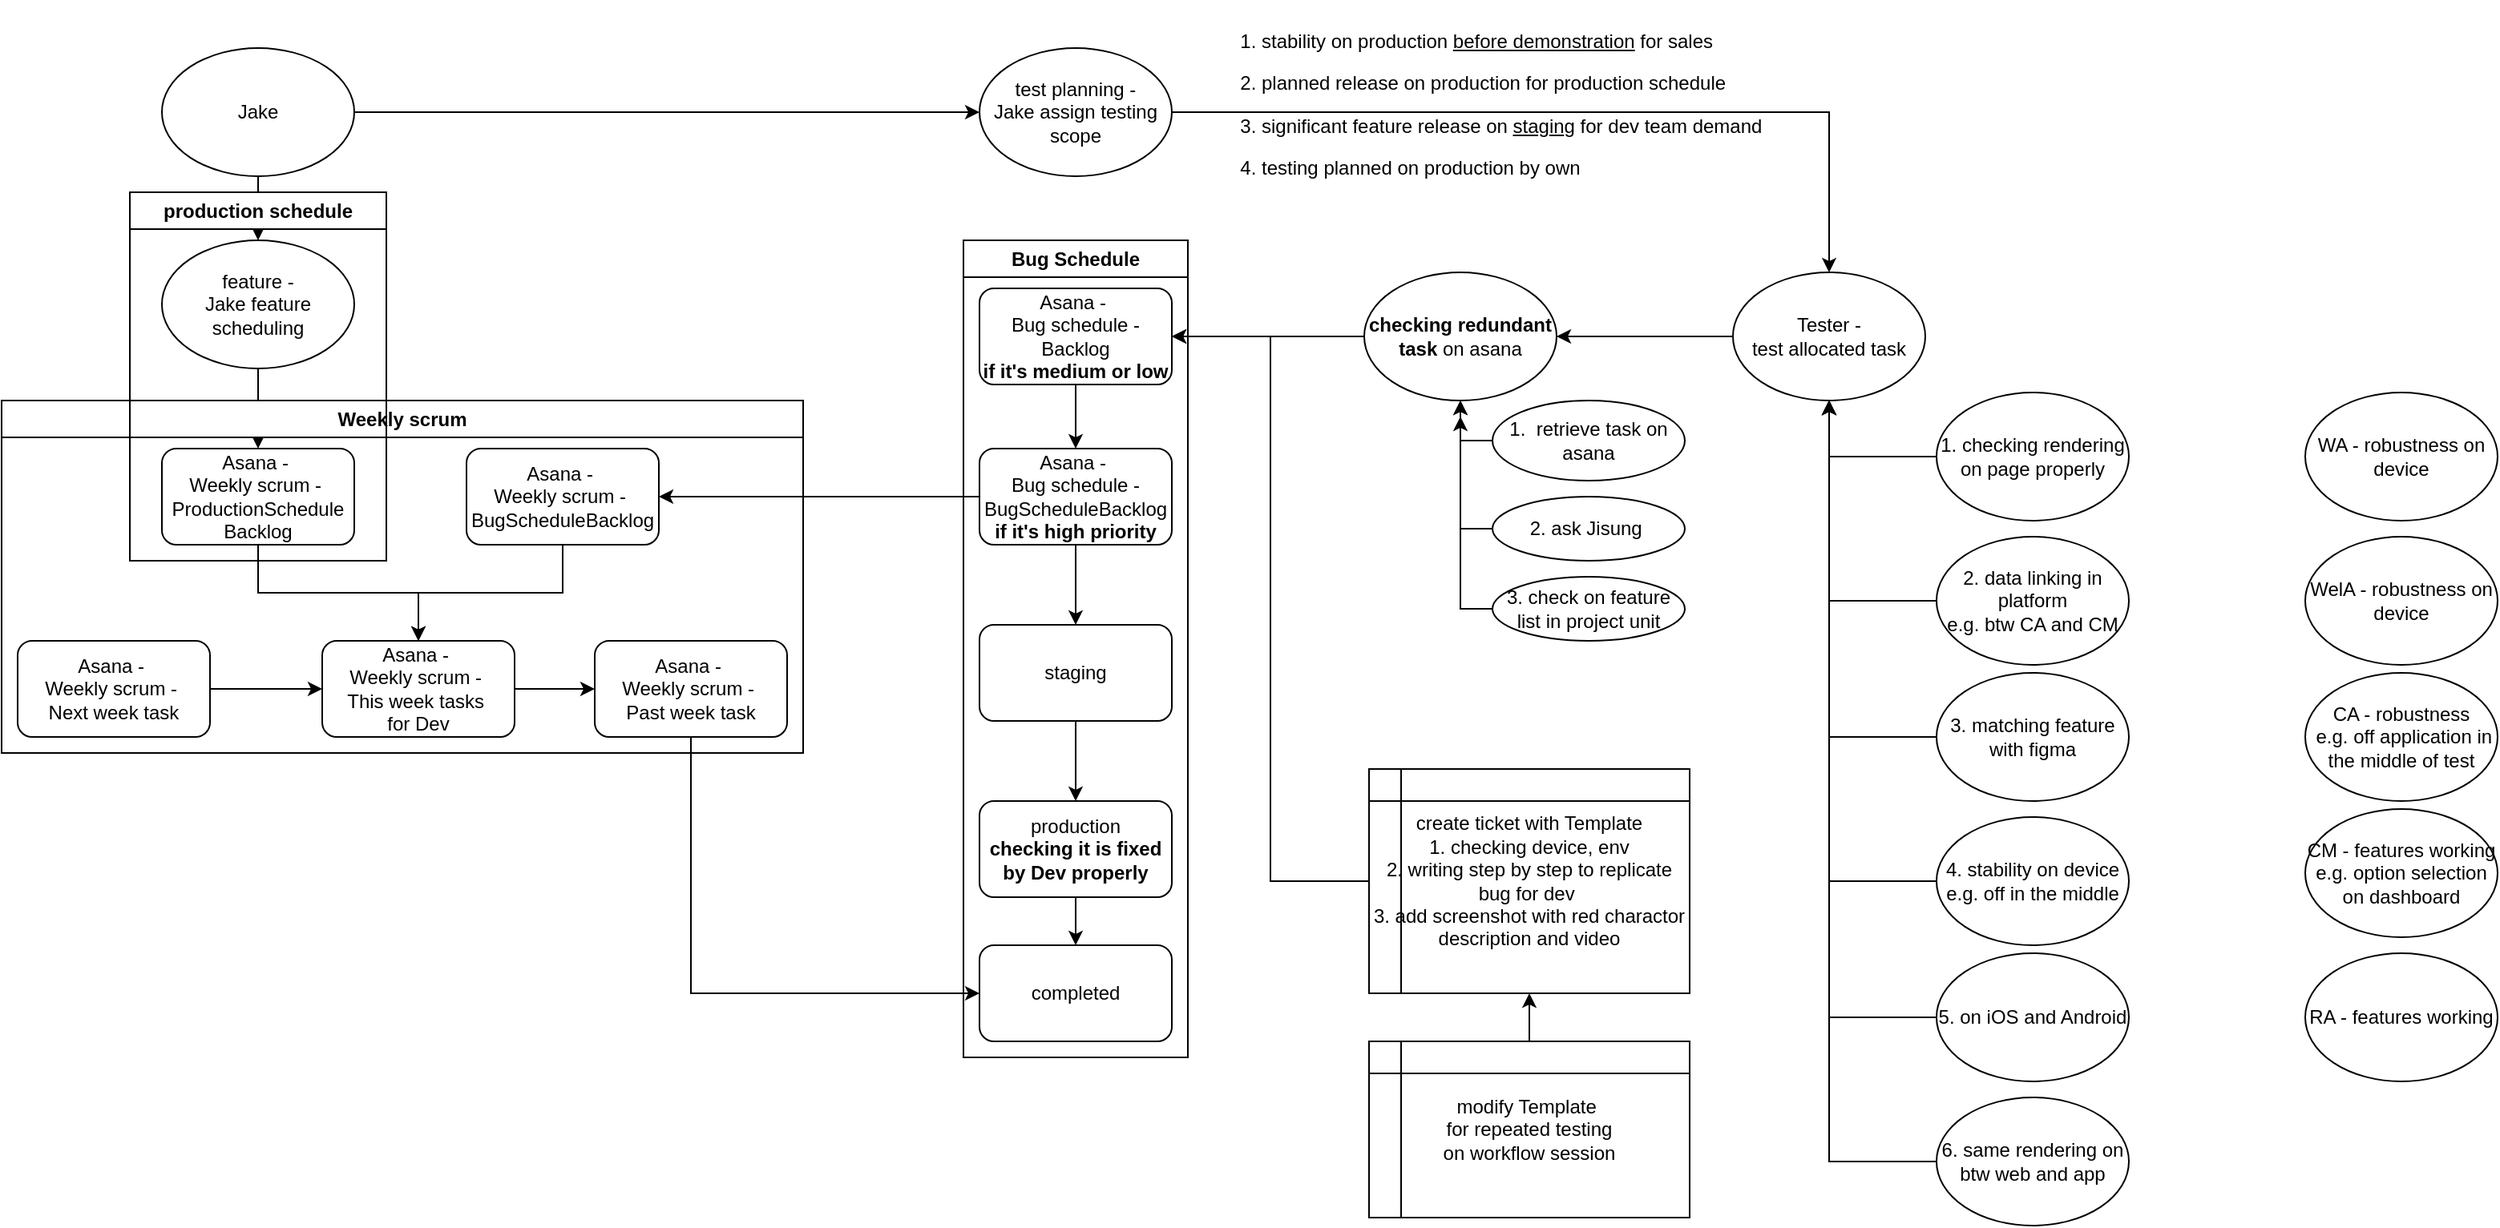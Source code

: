 <mxfile version="26.2.15">
  <diagram name="페이지-1" id="lsmF7glBvUfCy3_ZdIS1">
    <mxGraphModel dx="2795" dy="1205" grid="1" gridSize="10" guides="1" tooltips="1" connect="1" arrows="1" fold="1" page="1" pageScale="1" pageWidth="827" pageHeight="1169" math="0" shadow="0">
      <root>
        <mxCell id="0" />
        <mxCell id="1" parent="0" />
        <mxCell id="JbX5V0x0gcHXLJH44q79-1" value="Asana -&amp;nbsp;&lt;div&gt;Weekly scrum -&amp;nbsp;&lt;/div&gt;&lt;div&gt;BugScheduleBacklog&lt;/div&gt;" style="rounded=1;whiteSpace=wrap;html=1;" parent="1" vertex="1">
          <mxGeometry x="-250" y="320" width="120" height="60" as="geometry" />
        </mxCell>
        <mxCell id="JbX5V0x0gcHXLJH44q79-3" value="" style="edgeStyle=orthogonalEdgeStyle;rounded=0;orthogonalLoop=1;jettySize=auto;html=1;" parent="1" source="JbX5V0x0gcHXLJH44q79-2" target="JbX5V0x0gcHXLJH44q79-1" edge="1">
          <mxGeometry relative="1" as="geometry" />
        </mxCell>
        <mxCell id="JbX5V0x0gcHXLJH44q79-42" value="" style="edgeStyle=orthogonalEdgeStyle;rounded=0;orthogonalLoop=1;jettySize=auto;html=1;" parent="1" source="JbX5V0x0gcHXLJH44q79-2" target="JbX5V0x0gcHXLJH44q79-41" edge="1">
          <mxGeometry relative="1" as="geometry" />
        </mxCell>
        <mxCell id="JbX5V0x0gcHXLJH44q79-2" value="Asana -&amp;nbsp;&lt;div&gt;Bug schedule -&lt;/div&gt;&lt;div&gt;BugScheduleBacklog&lt;/div&gt;&lt;div&gt;&lt;b&gt;if it&#39;s high priority&lt;/b&gt;&lt;/div&gt;" style="rounded=1;whiteSpace=wrap;html=1;" parent="1" vertex="1">
          <mxGeometry x="70" y="320" width="120" height="60" as="geometry" />
        </mxCell>
        <mxCell id="JbX5V0x0gcHXLJH44q79-5" value="" style="edgeStyle=orthogonalEdgeStyle;rounded=0;orthogonalLoop=1;jettySize=auto;html=1;" parent="1" source="JbX5V0x0gcHXLJH44q79-4" target="JbX5V0x0gcHXLJH44q79-2" edge="1">
          <mxGeometry relative="1" as="geometry" />
        </mxCell>
        <mxCell id="JbX5V0x0gcHXLJH44q79-4" value="Asana -&amp;nbsp;&lt;div&gt;Bug schedule -&lt;/div&gt;&lt;div&gt;Backlog&lt;/div&gt;&lt;div&gt;&lt;b&gt;if it&#39;s medium or low&lt;/b&gt;&lt;/div&gt;" style="rounded=1;whiteSpace=wrap;html=1;" parent="1" vertex="1">
          <mxGeometry x="70" y="220" width="120" height="60" as="geometry" />
        </mxCell>
        <mxCell id="JbX5V0x0gcHXLJH44q79-15" value="" style="edgeStyle=orthogonalEdgeStyle;rounded=0;orthogonalLoop=1;jettySize=auto;html=1;entryX=1;entryY=0.5;entryDx=0;entryDy=0;" parent="1" source="JbX5V0x0gcHXLJH44q79-6" target="JbX5V0x0gcHXLJH44q79-33" edge="1">
          <mxGeometry relative="1" as="geometry" />
        </mxCell>
        <mxCell id="JbX5V0x0gcHXLJH44q79-6" value="Tester -&lt;div&gt;test allocated task&lt;/div&gt;" style="ellipse;whiteSpace=wrap;html=1;" parent="1" vertex="1">
          <mxGeometry x="540" y="210" width="120" height="80" as="geometry" />
        </mxCell>
        <mxCell id="JbX5V0x0gcHXLJH44q79-9" style="edgeStyle=orthogonalEdgeStyle;rounded=0;orthogonalLoop=1;jettySize=auto;html=1;" parent="1" source="JbX5V0x0gcHXLJH44q79-7" target="JbX5V0x0gcHXLJH44q79-8" edge="1">
          <mxGeometry relative="1" as="geometry" />
        </mxCell>
        <mxCell id="JbX5V0x0gcHXLJH44q79-7" value="Asana -&amp;nbsp;&lt;div&gt;Weekly scrum -&amp;nbsp;&lt;/div&gt;&lt;div&gt;ProductionSchedule&lt;/div&gt;&lt;div&gt;Backlog&lt;/div&gt;" style="rounded=1;whiteSpace=wrap;html=1;" parent="1" vertex="1">
          <mxGeometry x="-440" y="320" width="120" height="60" as="geometry" />
        </mxCell>
        <mxCell id="JbX5V0x0gcHXLJH44q79-10" style="edgeStyle=orthogonalEdgeStyle;rounded=0;orthogonalLoop=1;jettySize=auto;html=1;entryX=0.5;entryY=0;entryDx=0;entryDy=0;" parent="1" source="JbX5V0x0gcHXLJH44q79-1" target="JbX5V0x0gcHXLJH44q79-8" edge="1">
          <mxGeometry relative="1" as="geometry" />
        </mxCell>
        <mxCell id="JbX5V0x0gcHXLJH44q79-17" style="edgeStyle=orthogonalEdgeStyle;rounded=0;orthogonalLoop=1;jettySize=auto;html=1;exitX=0.5;exitY=1;exitDx=0;exitDy=0;" parent="1" source="JbX5V0x0gcHXLJH44q79-16" target="JbX5V0x0gcHXLJH44q79-7" edge="1">
          <mxGeometry relative="1" as="geometry" />
        </mxCell>
        <mxCell id="JbX5V0x0gcHXLJH44q79-16" value="feature -&lt;div&gt;Jake feature scheduling&lt;/div&gt;" style="ellipse;whiteSpace=wrap;html=1;" parent="1" vertex="1">
          <mxGeometry x="-440" y="190" width="120" height="80" as="geometry" />
        </mxCell>
        <mxCell id="JbX5V0x0gcHXLJH44q79-24" style="edgeStyle=orthogonalEdgeStyle;rounded=0;orthogonalLoop=1;jettySize=auto;html=1;entryX=0.5;entryY=1;entryDx=0;entryDy=0;" parent="1" source="JbX5V0x0gcHXLJH44q79-18" target="JbX5V0x0gcHXLJH44q79-6" edge="1">
          <mxGeometry relative="1" as="geometry" />
        </mxCell>
        <mxCell id="JbX5V0x0gcHXLJH44q79-18" value="1. checking rendering on page properly" style="ellipse;whiteSpace=wrap;html=1;" parent="1" vertex="1">
          <mxGeometry x="667" y="285" width="120" height="80" as="geometry" />
        </mxCell>
        <mxCell id="JbX5V0x0gcHXLJH44q79-23" style="edgeStyle=orthogonalEdgeStyle;rounded=0;orthogonalLoop=1;jettySize=auto;html=1;" parent="1" source="JbX5V0x0gcHXLJH44q79-19" target="JbX5V0x0gcHXLJH44q79-6" edge="1">
          <mxGeometry relative="1" as="geometry" />
        </mxCell>
        <mxCell id="JbX5V0x0gcHXLJH44q79-19" value="test planning -&lt;div&gt;Jake assign testing scope&lt;/div&gt;" style="ellipse;whiteSpace=wrap;html=1;" parent="1" vertex="1">
          <mxGeometry x="70" y="70" width="120" height="80" as="geometry" />
        </mxCell>
        <mxCell id="JbX5V0x0gcHXLJH44q79-22" style="edgeStyle=orthogonalEdgeStyle;rounded=0;orthogonalLoop=1;jettySize=auto;html=1;" parent="1" source="JbX5V0x0gcHXLJH44q79-20" target="JbX5V0x0gcHXLJH44q79-19" edge="1">
          <mxGeometry relative="1" as="geometry">
            <mxPoint x="-320" y="120" as="targetPoint" />
          </mxGeometry>
        </mxCell>
        <mxCell id="hVILTEhqnvdazQHYM894-8" style="edgeStyle=orthogonalEdgeStyle;rounded=0;orthogonalLoop=1;jettySize=auto;html=1;" parent="1" source="JbX5V0x0gcHXLJH44q79-20" target="JbX5V0x0gcHXLJH44q79-16" edge="1">
          <mxGeometry relative="1" as="geometry" />
        </mxCell>
        <mxCell id="JbX5V0x0gcHXLJH44q79-20" value="&lt;div&gt;Jake&lt;/div&gt;" style="ellipse;whiteSpace=wrap;html=1;" parent="1" vertex="1">
          <mxGeometry x="-440" y="70" width="120" height="80" as="geometry" />
        </mxCell>
        <mxCell id="JbX5V0x0gcHXLJH44q79-26" style="edgeStyle=orthogonalEdgeStyle;rounded=0;orthogonalLoop=1;jettySize=auto;html=1;" parent="1" source="JbX5V0x0gcHXLJH44q79-25" target="JbX5V0x0gcHXLJH44q79-6" edge="1">
          <mxGeometry relative="1" as="geometry" />
        </mxCell>
        <mxCell id="JbX5V0x0gcHXLJH44q79-25" value="2. data linking in platform&lt;div&gt;e.g. btw CA and CM&lt;/div&gt;" style="ellipse;whiteSpace=wrap;html=1;" parent="1" vertex="1">
          <mxGeometry x="667" y="375" width="120" height="80" as="geometry" />
        </mxCell>
        <mxCell id="JbX5V0x0gcHXLJH44q79-27" style="edgeStyle=orthogonalEdgeStyle;rounded=0;orthogonalLoop=1;jettySize=auto;html=1;entryX=0.5;entryY=1;entryDx=0;entryDy=0;" parent="1" source="JbX5V0x0gcHXLJH44q79-28" target="JbX5V0x0gcHXLJH44q79-6" edge="1">
          <mxGeometry relative="1" as="geometry">
            <mxPoint x="437" y="350" as="targetPoint" />
          </mxGeometry>
        </mxCell>
        <mxCell id="JbX5V0x0gcHXLJH44q79-28" value="3. matching feature with figma" style="ellipse;whiteSpace=wrap;html=1;" parent="1" vertex="1">
          <mxGeometry x="667" y="460" width="120" height="80" as="geometry" />
        </mxCell>
        <mxCell id="JbX5V0x0gcHXLJH44q79-32" style="edgeStyle=orthogonalEdgeStyle;rounded=0;orthogonalLoop=1;jettySize=auto;html=1;entryX=1;entryY=0.5;entryDx=0;entryDy=0;" parent="1" source="JbX5V0x0gcHXLJH44q79-31" target="JbX5V0x0gcHXLJH44q79-4" edge="1">
          <mxGeometry relative="1" as="geometry" />
        </mxCell>
        <mxCell id="JbX5V0x0gcHXLJH44q79-31" value="create ticket with Template&lt;div&gt;1. checking device, env&lt;/div&gt;&lt;div&gt;2. writing step by step to replicate bug for dev&amp;nbsp;&lt;/div&gt;&lt;div&gt;3. add screenshot with red charactor description and video&lt;/div&gt;" style="shape=internalStorage;whiteSpace=wrap;html=1;backgroundOutline=1;" parent="1" vertex="1">
          <mxGeometry x="313" y="520" width="200" height="140" as="geometry" />
        </mxCell>
        <mxCell id="JbX5V0x0gcHXLJH44q79-34" style="edgeStyle=orthogonalEdgeStyle;rounded=0;orthogonalLoop=1;jettySize=auto;html=1;entryX=1;entryY=0.5;entryDx=0;entryDy=0;" parent="1" source="JbX5V0x0gcHXLJH44q79-33" target="JbX5V0x0gcHXLJH44q79-4" edge="1">
          <mxGeometry relative="1" as="geometry" />
        </mxCell>
        <mxCell id="JbX5V0x0gcHXLJH44q79-33" value="&lt;b&gt;checking redundant task&lt;/b&gt; on asana" style="ellipse;whiteSpace=wrap;html=1;" parent="1" vertex="1">
          <mxGeometry x="310" y="210" width="120" height="80" as="geometry" />
        </mxCell>
        <mxCell id="JbX5V0x0gcHXLJH44q79-37" style="edgeStyle=orthogonalEdgeStyle;rounded=0;orthogonalLoop=1;jettySize=auto;html=1;exitX=0;exitY=0.5;exitDx=0;exitDy=0;" parent="1" source="JbX5V0x0gcHXLJH44q79-35" target="JbX5V0x0gcHXLJH44q79-33" edge="1">
          <mxGeometry relative="1" as="geometry" />
        </mxCell>
        <mxCell id="JbX5V0x0gcHXLJH44q79-35" value="1.&amp;nbsp; retrieve task on asana" style="ellipse;whiteSpace=wrap;html=1;" parent="1" vertex="1">
          <mxGeometry x="390" y="290" width="120" height="50" as="geometry" />
        </mxCell>
        <mxCell id="JbX5V0x0gcHXLJH44q79-38" style="edgeStyle=orthogonalEdgeStyle;rounded=0;orthogonalLoop=1;jettySize=auto;html=1;entryX=0.5;entryY=1;entryDx=0;entryDy=0;exitX=0;exitY=0.5;exitDx=0;exitDy=0;" parent="1" source="JbX5V0x0gcHXLJH44q79-36" target="JbX5V0x0gcHXLJH44q79-33" edge="1">
          <mxGeometry relative="1" as="geometry" />
        </mxCell>
        <mxCell id="JbX5V0x0gcHXLJH44q79-36" value="2. ask Jisung&amp;nbsp;" style="ellipse;whiteSpace=wrap;html=1;" parent="1" vertex="1">
          <mxGeometry x="390" y="350" width="120" height="40" as="geometry" />
        </mxCell>
        <mxCell id="JbX5V0x0gcHXLJH44q79-40" value="" style="edgeStyle=orthogonalEdgeStyle;rounded=0;orthogonalLoop=1;jettySize=auto;html=1;" parent="1" source="JbX5V0x0gcHXLJH44q79-39" target="JbX5V0x0gcHXLJH44q79-31" edge="1">
          <mxGeometry relative="1" as="geometry" />
        </mxCell>
        <mxCell id="JbX5V0x0gcHXLJH44q79-39" value="modify Template&amp;nbsp;&lt;div&gt;for repeated testing&lt;div&gt;on workflow session&lt;/div&gt;&lt;/div&gt;" style="shape=internalStorage;whiteSpace=wrap;html=1;backgroundOutline=1;" parent="1" vertex="1">
          <mxGeometry x="313" y="690" width="200" height="110" as="geometry" />
        </mxCell>
        <mxCell id="JbX5V0x0gcHXLJH44q79-44" value="" style="edgeStyle=orthogonalEdgeStyle;rounded=0;orthogonalLoop=1;jettySize=auto;html=1;" parent="1" source="JbX5V0x0gcHXLJH44q79-41" target="JbX5V0x0gcHXLJH44q79-43" edge="1">
          <mxGeometry relative="1" as="geometry" />
        </mxCell>
        <mxCell id="JbX5V0x0gcHXLJH44q79-41" value="&lt;div&gt;&lt;span style=&quot;background-color: transparent; color: light-dark(rgb(0, 0, 0), rgb(255, 255, 255));&quot;&gt;staging&lt;/span&gt;&lt;/div&gt;" style="rounded=1;whiteSpace=wrap;html=1;" parent="1" vertex="1">
          <mxGeometry x="70" y="430" width="120" height="60" as="geometry" />
        </mxCell>
        <mxCell id="JbX5V0x0gcHXLJH44q79-46" value="" style="edgeStyle=orthogonalEdgeStyle;rounded=0;orthogonalLoop=1;jettySize=auto;html=1;" parent="1" source="JbX5V0x0gcHXLJH44q79-43" target="JbX5V0x0gcHXLJH44q79-45" edge="1">
          <mxGeometry relative="1" as="geometry" />
        </mxCell>
        <mxCell id="JbX5V0x0gcHXLJH44q79-43" value="&lt;div&gt;production&lt;/div&gt;&lt;b&gt;checking it is fixed by Dev properly&lt;/b&gt;" style="rounded=1;whiteSpace=wrap;html=1;" parent="1" vertex="1">
          <mxGeometry x="70" y="540" width="120" height="60" as="geometry" />
        </mxCell>
        <mxCell id="JbX5V0x0gcHXLJH44q79-45" value="completed" style="rounded=1;whiteSpace=wrap;html=1;" parent="1" vertex="1">
          <mxGeometry x="70" y="630" width="120" height="60" as="geometry" />
        </mxCell>
        <mxCell id="JbX5V0x0gcHXLJH44q79-47" value="CM -&amp;nbsp;&lt;span style=&quot;background-color: transparent; color: light-dark(rgb(0, 0, 0), rgb(255, 255, 255));&quot;&gt;features working&lt;/span&gt;&lt;div&gt;&lt;span style=&quot;background-color: transparent; color: light-dark(rgb(0, 0, 0), rgb(255, 255, 255));&quot;&gt;e.g. option selection on dashboard&lt;/span&gt;&lt;/div&gt;" style="ellipse;whiteSpace=wrap;html=1;" parent="1" vertex="1">
          <mxGeometry x="897" y="545" width="120" height="80" as="geometry" />
        </mxCell>
        <mxCell id="JbX5V0x0gcHXLJH44q79-48" value="CA - robustness&lt;div&gt;&amp;nbsp;e.g. off application in the middle of test&lt;/div&gt;" style="ellipse;whiteSpace=wrap;html=1;" parent="1" vertex="1">
          <mxGeometry x="897" y="460" width="120" height="80" as="geometry" />
        </mxCell>
        <mxCell id="JbX5V0x0gcHXLJH44q79-49" value="RA - features working" style="ellipse;whiteSpace=wrap;html=1;" parent="1" vertex="1">
          <mxGeometry x="897" y="635" width="120" height="80" as="geometry" />
        </mxCell>
        <mxCell id="JbX5V0x0gcHXLJH44q79-50" value="WelA - robustness on device" style="ellipse;whiteSpace=wrap;html=1;" parent="1" vertex="1">
          <mxGeometry x="897" y="375" width="120" height="80" as="geometry" />
        </mxCell>
        <mxCell id="JbX5V0x0gcHXLJH44q79-55" value="WA - robustness on device" style="ellipse;whiteSpace=wrap;html=1;" parent="1" vertex="1">
          <mxGeometry x="897" y="285" width="120" height="80" as="geometry" />
        </mxCell>
        <mxCell id="JbX5V0x0gcHXLJH44q79-57" style="edgeStyle=orthogonalEdgeStyle;rounded=0;orthogonalLoop=1;jettySize=auto;html=1;entryX=0.5;entryY=1;entryDx=0;entryDy=0;" parent="1" source="JbX5V0x0gcHXLJH44q79-56" target="JbX5V0x0gcHXLJH44q79-6" edge="1">
          <mxGeometry relative="1" as="geometry" />
        </mxCell>
        <mxCell id="JbX5V0x0gcHXLJH44q79-56" value="5. on iOS and Android" style="ellipse;whiteSpace=wrap;html=1;" parent="1" vertex="1">
          <mxGeometry x="667" y="635" width="120" height="80" as="geometry" />
        </mxCell>
        <mxCell id="JbX5V0x0gcHXLJH44q79-61" style="edgeStyle=orthogonalEdgeStyle;rounded=0;orthogonalLoop=1;jettySize=auto;html=1;" parent="1" source="JbX5V0x0gcHXLJH44q79-60" target="JbX5V0x0gcHXLJH44q79-6" edge="1">
          <mxGeometry relative="1" as="geometry" />
        </mxCell>
        <mxCell id="JbX5V0x0gcHXLJH44q79-60" value="4. stability on device&lt;div&gt;e.g. off in the middle&lt;/div&gt;" style="ellipse;whiteSpace=wrap;html=1;" parent="1" vertex="1">
          <mxGeometry x="667" y="550" width="120" height="80" as="geometry" />
        </mxCell>
        <mxCell id="JbX5V0x0gcHXLJH44q79-62" style="edgeStyle=orthogonalEdgeStyle;rounded=0;orthogonalLoop=1;jettySize=auto;html=1;entryX=0.5;entryY=1;entryDx=0;entryDy=0;" parent="1" source="JbX5V0x0gcHXLJH44q79-63" target="JbX5V0x0gcHXLJH44q79-6" edge="1">
          <mxGeometry relative="1" as="geometry">
            <mxPoint x="557" y="375" as="targetPoint" />
          </mxGeometry>
        </mxCell>
        <mxCell id="JbX5V0x0gcHXLJH44q79-63" value="6. same rendering on btw web and app" style="ellipse;whiteSpace=wrap;html=1;" parent="1" vertex="1">
          <mxGeometry x="667" y="725" width="120" height="80" as="geometry" />
        </mxCell>
        <mxCell id="LAstCRpf1LbIBudLaCeh-1" value="Bug Schedule" style="swimlane;whiteSpace=wrap;html=1;" parent="1" vertex="1">
          <mxGeometry x="60" y="190" width="140" height="510" as="geometry">
            <mxRectangle x="60" y="190" width="120" height="30" as="alternateBounds" />
          </mxGeometry>
        </mxCell>
        <mxCell id="LAstCRpf1LbIBudLaCeh-2" value="Weekly scrum" style="swimlane;whiteSpace=wrap;html=1;" parent="1" vertex="1">
          <mxGeometry x="-540" y="290" width="500" height="220" as="geometry">
            <mxRectangle x="60" y="190" width="120" height="30" as="alternateBounds" />
          </mxGeometry>
        </mxCell>
        <mxCell id="JbX5V0x0gcHXLJH44q79-8" value="Asana -&amp;nbsp;&lt;div&gt;Weekly scrum -&amp;nbsp;&lt;/div&gt;&lt;div&gt;This week tasks&amp;nbsp;&lt;/div&gt;&lt;div&gt;for Dev&lt;/div&gt;" style="rounded=1;whiteSpace=wrap;html=1;" parent="LAstCRpf1LbIBudLaCeh-2" vertex="1">
          <mxGeometry x="200" y="150" width="120" height="60" as="geometry" />
        </mxCell>
        <mxCell id="JbX5V0x0gcHXLJH44q79-13" value="Asana -&amp;nbsp;&lt;div&gt;Weekly scrum -&amp;nbsp;&lt;/div&gt;&lt;div&gt;Next week task&lt;/div&gt;" style="rounded=1;whiteSpace=wrap;html=1;" parent="LAstCRpf1LbIBudLaCeh-2" vertex="1">
          <mxGeometry x="10" y="150" width="120" height="60" as="geometry" />
        </mxCell>
        <mxCell id="JbX5V0x0gcHXLJH44q79-11" value="Asana -&amp;nbsp;&lt;div&gt;Weekly scrum -&amp;nbsp;&lt;/div&gt;&lt;div&gt;Past week task&lt;/div&gt;" style="rounded=1;whiteSpace=wrap;html=1;" parent="LAstCRpf1LbIBudLaCeh-2" vertex="1">
          <mxGeometry x="370" y="150" width="120" height="60" as="geometry" />
        </mxCell>
        <mxCell id="JbX5V0x0gcHXLJH44q79-14" value="" style="edgeStyle=orthogonalEdgeStyle;rounded=0;orthogonalLoop=1;jettySize=auto;html=1;" parent="LAstCRpf1LbIBudLaCeh-2" source="JbX5V0x0gcHXLJH44q79-13" target="JbX5V0x0gcHXLJH44q79-8" edge="1">
          <mxGeometry relative="1" as="geometry" />
        </mxCell>
        <mxCell id="JbX5V0x0gcHXLJH44q79-12" style="edgeStyle=orthogonalEdgeStyle;rounded=0;orthogonalLoop=1;jettySize=auto;html=1;" parent="LAstCRpf1LbIBudLaCeh-2" source="JbX5V0x0gcHXLJH44q79-8" target="JbX5V0x0gcHXLJH44q79-11" edge="1">
          <mxGeometry relative="1" as="geometry" />
        </mxCell>
        <mxCell id="LAstCRpf1LbIBudLaCeh-3" value="&lt;ol class=&quot;ProsemirrorEditor-list&quot; data-pm-slice=&quot;3 3 []&quot;&gt;&lt;li class=&quot;ProsemirrorEditor-listItem&quot; data-list-indent=&quot;2&quot; data-list-type=&quot;numbered&quot; style=&quot;margin-left: 64px&quot;&gt;&lt;p&gt;stability on production &lt;u&gt;before demonstration&lt;/u&gt; for sales&lt;/p&gt;&lt;/li&gt;&lt;li class=&quot;ProsemirrorEditor-listItem&quot; data-list-indent=&quot;2&quot; data-list-type=&quot;numbered&quot; style=&quot;margin-left: 64px&quot;&gt;&lt;p&gt;planned release on production for production schedule&lt;/p&gt;&lt;/li&gt;&lt;li class=&quot;ProsemirrorEditor-listItem&quot; data-list-indent=&quot;2&quot; data-list-type=&quot;numbered&quot; style=&quot;margin-left: 64px&quot;&gt;&lt;p&gt;significant feature release on &lt;u&gt;staging&lt;/u&gt; for dev team demand&lt;/p&gt;&lt;/li&gt;&lt;li class=&quot;ProsemirrorEditor-listItem&quot; data-list-indent=&quot;2&quot; data-list-type=&quot;numbered&quot; style=&quot;margin-left: 64px&quot;&gt;&lt;p&gt;testing planned on production by own&lt;/p&gt;&lt;/li&gt;&lt;/ol&gt;" style="text;whiteSpace=wrap;html=1;" parent="1" vertex="1">
          <mxGeometry x="140" y="40" width="450" height="140" as="geometry" />
        </mxCell>
        <mxCell id="LAstCRpf1LbIBudLaCeh-5" style="edgeStyle=orthogonalEdgeStyle;rounded=0;orthogonalLoop=1;jettySize=auto;html=1;" parent="1" source="LAstCRpf1LbIBudLaCeh-4" edge="1">
          <mxGeometry relative="1" as="geometry">
            <mxPoint x="370" y="300" as="targetPoint" />
          </mxGeometry>
        </mxCell>
        <mxCell id="LAstCRpf1LbIBudLaCeh-4" value="3. check on feature list in project unit" style="ellipse;whiteSpace=wrap;html=1;" parent="1" vertex="1">
          <mxGeometry x="390" y="400" width="120" height="40" as="geometry" />
        </mxCell>
        <mxCell id="hVILTEhqnvdazQHYM894-1" value="production schedule" style="swimlane;whiteSpace=wrap;html=1;" parent="1" vertex="1">
          <mxGeometry x="-460" y="160" width="160" height="230" as="geometry">
            <mxRectangle x="60" y="190" width="120" height="30" as="alternateBounds" />
          </mxGeometry>
        </mxCell>
        <mxCell id="hVILTEhqnvdazQHYM894-5" value="" style="edgeStyle=orthogonalEdgeStyle;rounded=0;orthogonalLoop=1;jettySize=auto;html=1;" parent="hVILTEhqnvdazQHYM894-1" edge="1">
          <mxGeometry relative="1" as="geometry">
            <mxPoint x="200" y="180" as="targetPoint" />
          </mxGeometry>
        </mxCell>
        <mxCell id="hVILTEhqnvdazQHYM894-6" style="edgeStyle=orthogonalEdgeStyle;rounded=0;orthogonalLoop=1;jettySize=auto;html=1;" parent="hVILTEhqnvdazQHYM894-1" edge="1">
          <mxGeometry relative="1" as="geometry">
            <mxPoint x="370" y="180" as="targetPoint" />
          </mxGeometry>
        </mxCell>
        <mxCell id="hVILTEhqnvdazQHYM894-9" style="edgeStyle=orthogonalEdgeStyle;rounded=0;orthogonalLoop=1;jettySize=auto;html=1;entryX=0;entryY=0.5;entryDx=0;entryDy=0;exitX=0.5;exitY=1;exitDx=0;exitDy=0;" parent="1" source="JbX5V0x0gcHXLJH44q79-11" target="JbX5V0x0gcHXLJH44q79-45" edge="1">
          <mxGeometry relative="1" as="geometry" />
        </mxCell>
      </root>
    </mxGraphModel>
  </diagram>
</mxfile>
